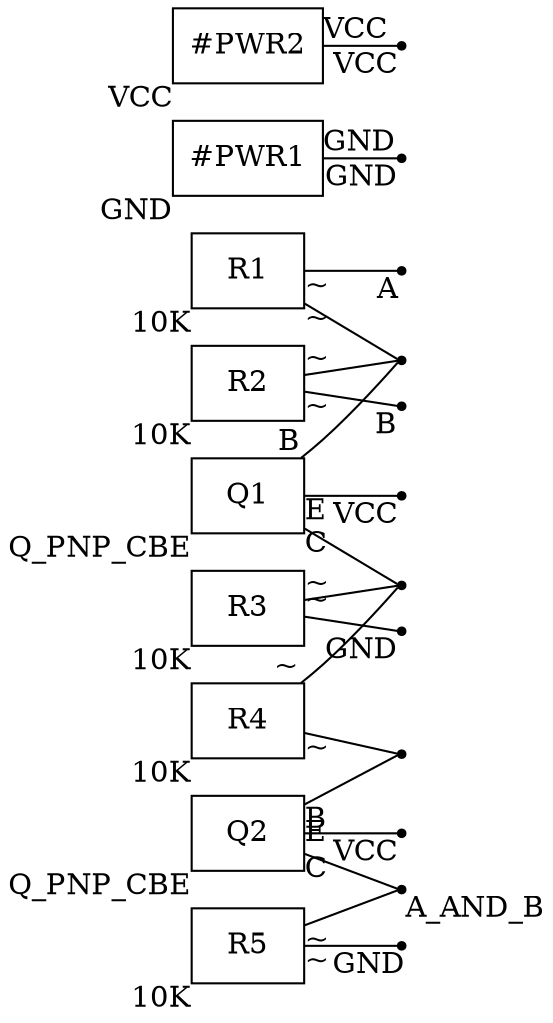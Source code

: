 digraph {
	rankdir=LR
	A [shape=point xlabel=A]
	R1 -> A [arrowhead=none taillabel="~"]
	A_AND_B [shape=point xlabel=A_AND_B]
	R5 -> A_AND_B [arrowhead=none taillabel="~"]
	Q2 -> A_AND_B [arrowhead=none taillabel=C]
	B [shape=point xlabel=B]
	R2 -> B [arrowhead=none taillabel="~"]
	GND0 [shape=point xlabel=GND]
	"#PWR1" -> GND0 [arrowhead=none taillabel=GND]
	GND1 [shape=point xlabel=GND]
	R5 -> GND1 [arrowhead=none taillabel="~"]
	GND2 [shape=point xlabel=GND]
	R3 -> GND2 [arrowhead=none taillabel="~"]
	"N$1" [shape=point]
	Q1 -> "N$1" [arrowhead=none taillabel=B]
	R2 -> "N$1" [arrowhead=none taillabel="~"]
	R1 -> "N$1" [arrowhead=none taillabel="~"]
	"N$2" [shape=point]
	Q1 -> "N$2" [arrowhead=none taillabel=C]
	R4 -> "N$2" [arrowhead=none taillabel="~"]
	R3 -> "N$2" [arrowhead=none taillabel="~"]
	"N$3" [shape=point]
	Q2 -> "N$3" [arrowhead=none taillabel=B]
	R4 -> "N$3" [arrowhead=none taillabel="~"]
	VCC0 [shape=point xlabel=VCC]
	Q1 -> VCC0 [arrowhead=none taillabel=E]
	VCC1 [shape=point xlabel=VCC]
	Q2 -> VCC1 [arrowhead=none taillabel=E]
	VCC2 [shape=point xlabel=VCC]
	"#PWR2" -> VCC2 [arrowhead=none taillabel=VCC]
	"#PWR1" [shape=rectangle xlabel=GND]
	"#PWR2" [shape=rectangle xlabel=VCC]
	Q1 [shape=rectangle xlabel=Q_PNP_CBE]
	Q2 [shape=rectangle xlabel=Q_PNP_CBE]
	R1 [shape=rectangle xlabel="10K"]
	R2 [shape=rectangle xlabel="10K"]
	R3 [shape=rectangle xlabel="10K"]
	R4 [shape=rectangle xlabel="10K"]
	R5 [shape=rectangle xlabel="10K"]
}
